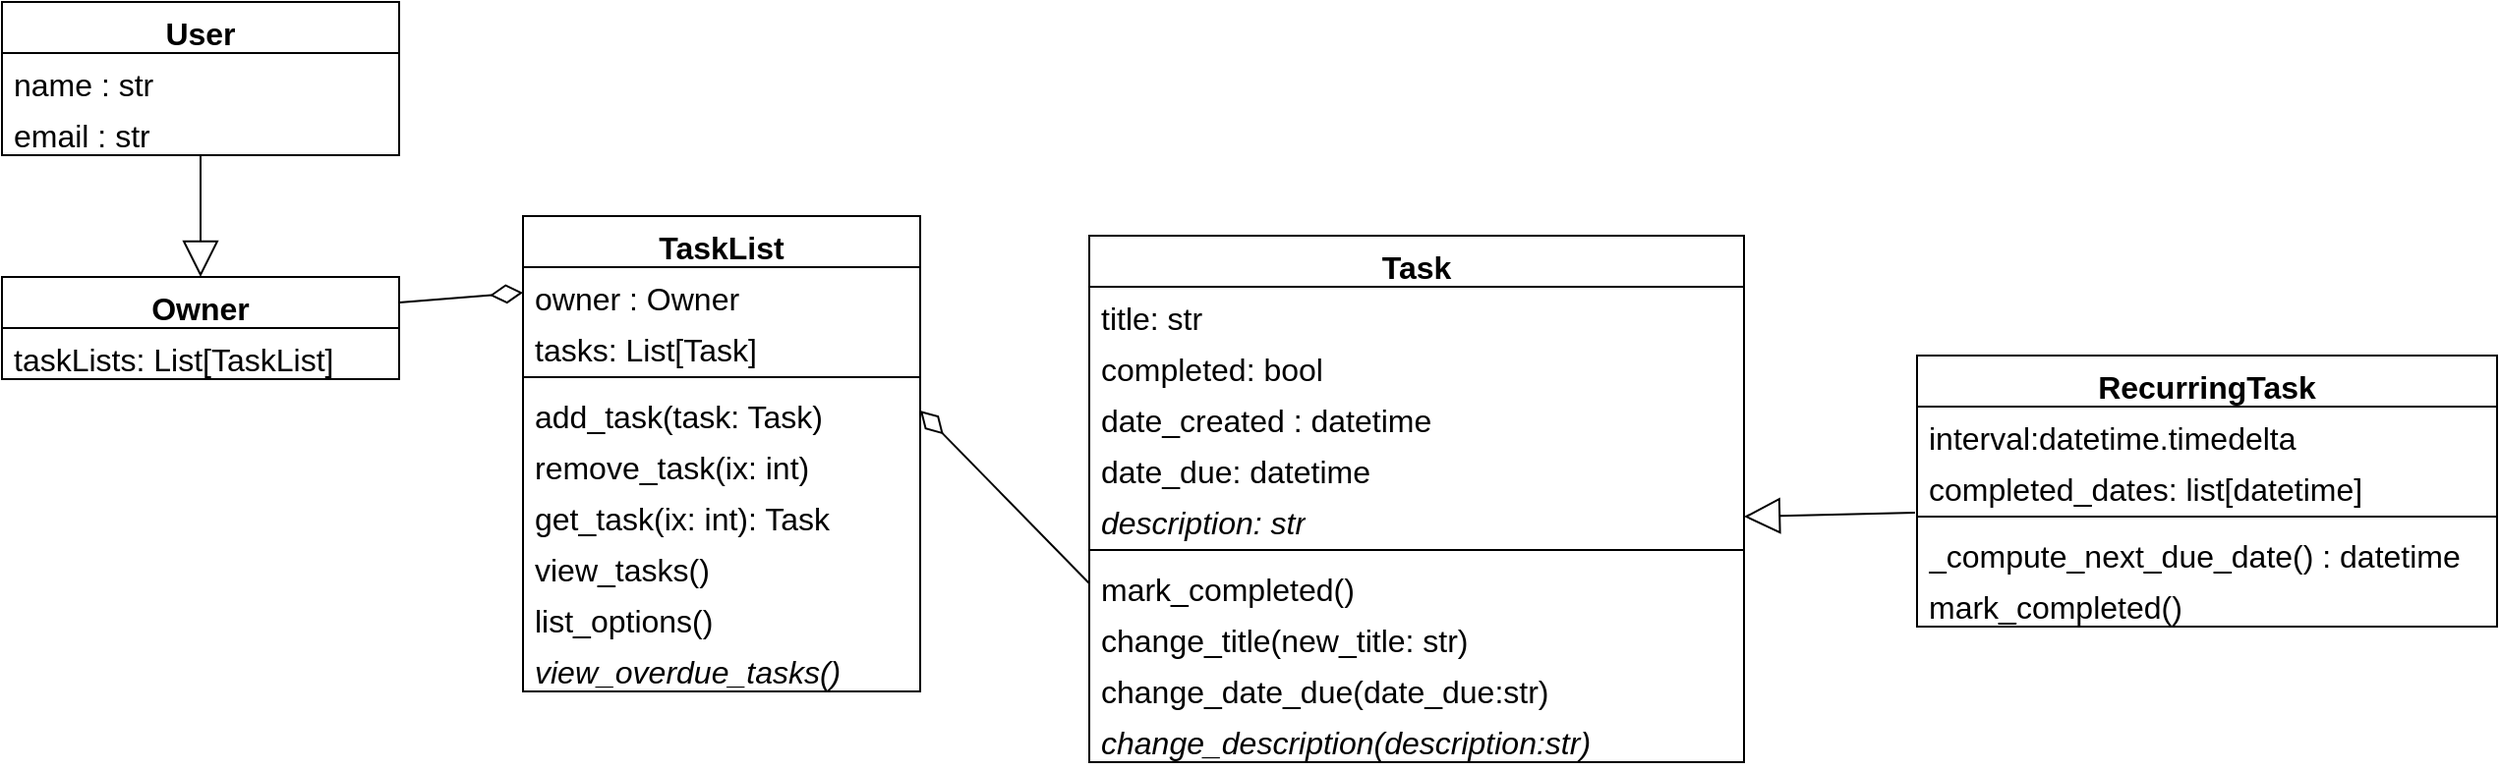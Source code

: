 <mxfile version="24.8.4">
  <diagram id="C5RBs43oDa-KdzZeNtuy" name="Page-1">
    <mxGraphModel dx="1800" dy="-84" grid="0" gridSize="10" guides="1" tooltips="1" connect="1" arrows="1" fold="1" page="0" pageScale="1" pageWidth="827" pageHeight="1169" math="0" shadow="0">
      <root>
        <mxCell id="WIyWlLk6GJQsqaUBKTNV-0" />
        <mxCell id="WIyWlLk6GJQsqaUBKTNV-1" parent="WIyWlLk6GJQsqaUBKTNV-0" />
        <mxCell id="kNEA0vSJ6BDrbxSM3Q6F-56" value="TaskList" style="swimlane;fontStyle=1;align=center;verticalAlign=top;childLayout=stackLayout;horizontal=1;startSize=26;horizontalStack=0;resizeParent=1;resizeParentMax=0;resizeLast=0;collapsible=1;marginBottom=0;whiteSpace=wrap;html=1;fontSize=16;" parent="WIyWlLk6GJQsqaUBKTNV-1" vertex="1">
          <mxGeometry x="68" y="1187" width="202" height="242" as="geometry" />
        </mxCell>
        <mxCell id="kNEA0vSJ6BDrbxSM3Q6F-57" value="&lt;div&gt;owner : Owner&lt;/div&gt;" style="text;strokeColor=none;fillColor=none;align=left;verticalAlign=top;spacingLeft=4;spacingRight=4;overflow=hidden;rotatable=0;points=[[0,0.5],[1,0.5]];portConstraint=eastwest;whiteSpace=wrap;html=1;fontSize=16;" parent="kNEA0vSJ6BDrbxSM3Q6F-56" vertex="1">
          <mxGeometry y="26" width="202" height="26" as="geometry" />
        </mxCell>
        <mxCell id="kNEA0vSJ6BDrbxSM3Q6F-58" value="tasks: List[Task]" style="text;strokeColor=none;fillColor=none;align=left;verticalAlign=top;spacingLeft=4;spacingRight=4;overflow=hidden;rotatable=0;points=[[0,0.5],[1,0.5]];portConstraint=eastwest;whiteSpace=wrap;html=1;fontSize=16;" parent="kNEA0vSJ6BDrbxSM3Q6F-56" vertex="1">
          <mxGeometry y="52" width="202" height="26" as="geometry" />
        </mxCell>
        <mxCell id="kNEA0vSJ6BDrbxSM3Q6F-59" value="" style="line;strokeWidth=1;fillColor=none;align=left;verticalAlign=middle;spacingTop=-1;spacingLeft=3;spacingRight=3;rotatable=0;labelPosition=right;points=[];portConstraint=eastwest;strokeColor=inherit;fontSize=16;" parent="kNEA0vSJ6BDrbxSM3Q6F-56" vertex="1">
          <mxGeometry y="78" width="202" height="8" as="geometry" />
        </mxCell>
        <mxCell id="kNEA0vSJ6BDrbxSM3Q6F-60" value="add_task(task: Task)" style="text;strokeColor=none;fillColor=none;align=left;verticalAlign=top;spacingLeft=4;spacingRight=4;overflow=hidden;rotatable=0;points=[[0,0.5],[1,0.5]];portConstraint=eastwest;whiteSpace=wrap;html=1;fontSize=16;" parent="kNEA0vSJ6BDrbxSM3Q6F-56" vertex="1">
          <mxGeometry y="86" width="202" height="26" as="geometry" />
        </mxCell>
        <mxCell id="kNEA0vSJ6BDrbxSM3Q6F-61" value="remove_task(ix: int)" style="text;strokeColor=none;fillColor=none;align=left;verticalAlign=top;spacingLeft=4;spacingRight=4;overflow=hidden;rotatable=0;points=[[0,0.5],[1,0.5]];portConstraint=eastwest;whiteSpace=wrap;html=1;fontSize=16;" parent="kNEA0vSJ6BDrbxSM3Q6F-56" vertex="1">
          <mxGeometry y="112" width="202" height="26" as="geometry" />
        </mxCell>
        <mxCell id="kNEA0vSJ6BDrbxSM3Q6F-96" value="get_task(ix: int): Task" style="text;strokeColor=none;fillColor=none;align=left;verticalAlign=top;spacingLeft=4;spacingRight=4;overflow=hidden;rotatable=0;points=[[0,0.5],[1,0.5]];portConstraint=eastwest;whiteSpace=wrap;html=1;fontSize=16;" parent="kNEA0vSJ6BDrbxSM3Q6F-56" vertex="1">
          <mxGeometry y="138" width="202" height="26" as="geometry" />
        </mxCell>
        <mxCell id="kNEA0vSJ6BDrbxSM3Q6F-62" value="view_tasks()" style="text;strokeColor=none;fillColor=none;align=left;verticalAlign=top;spacingLeft=4;spacingRight=4;overflow=hidden;rotatable=0;points=[[0,0.5],[1,0.5]];portConstraint=eastwest;whiteSpace=wrap;html=1;fontSize=16;" parent="kNEA0vSJ6BDrbxSM3Q6F-56" vertex="1">
          <mxGeometry y="164" width="202" height="26" as="geometry" />
        </mxCell>
        <mxCell id="kNEA0vSJ6BDrbxSM3Q6F-63" value="list_options()" style="text;strokeColor=none;fillColor=none;align=left;verticalAlign=top;spacingLeft=4;spacingRight=4;overflow=hidden;rotatable=0;points=[[0,0.5],[1,0.5]];portConstraint=eastwest;whiteSpace=wrap;html=1;fontSize=16;" parent="kNEA0vSJ6BDrbxSM3Q6F-56" vertex="1">
          <mxGeometry y="190" width="202" height="26" as="geometry" />
        </mxCell>
        <mxCell id="kNEA0vSJ6BDrbxSM3Q6F-64" value="&lt;font color=&quot;#000000&quot;&gt;&lt;i&gt;view_overdue_tasks()&lt;/i&gt;&lt;/font&gt;" style="text;strokeColor=none;fillColor=none;align=left;verticalAlign=top;spacingLeft=4;spacingRight=4;overflow=hidden;rotatable=0;points=[[0,0.5],[1,0.5]];portConstraint=eastwest;whiteSpace=wrap;html=1;fontSize=16;fontColor=#CC0000;fontStyle=2" parent="kNEA0vSJ6BDrbxSM3Q6F-56" vertex="1">
          <mxGeometry y="216" width="202" height="26" as="geometry" />
        </mxCell>
        <mxCell id="kNEA0vSJ6BDrbxSM3Q6F-65" value="" style="endArrow=none;html=1;endSize=12;startArrow=diamondThin;startSize=14;startFill=0;align=left;verticalAlign=bottom;rounded=0;fontSize=12;exitX=1;exitY=0.5;exitDx=0;exitDy=0;entryX=0;entryY=0.5;entryDx=0;entryDy=0;endFill=0;" parent="WIyWlLk6GJQsqaUBKTNV-1" source="kNEA0vSJ6BDrbxSM3Q6F-60" target="kNEA0vSJ6BDrbxSM3Q6F-73" edge="1">
          <mxGeometry x="-1" y="3" relative="1" as="geometry">
            <mxPoint x="448" y="1471" as="sourcePoint" />
            <mxPoint x="378" y="1285" as="targetPoint" />
          </mxGeometry>
        </mxCell>
        <mxCell id="kNEA0vSJ6BDrbxSM3Q6F-66" value="Task" style="swimlane;fontStyle=1;align=center;verticalAlign=top;childLayout=stackLayout;horizontal=1;startSize=26;horizontalStack=0;resizeParent=1;resizeParentMax=0;resizeLast=0;collapsible=1;marginBottom=0;whiteSpace=wrap;html=1;fontSize=16;" parent="WIyWlLk6GJQsqaUBKTNV-1" vertex="1">
          <mxGeometry x="356" y="1197" width="333" height="268" as="geometry" />
        </mxCell>
        <mxCell id="kNEA0vSJ6BDrbxSM3Q6F-67" value="title: str" style="text;strokeColor=none;fillColor=none;align=left;verticalAlign=top;spacingLeft=4;spacingRight=4;overflow=hidden;rotatable=0;points=[[0,0.5],[1,0.5]];portConstraint=eastwest;whiteSpace=wrap;html=1;fontSize=16;" parent="kNEA0vSJ6BDrbxSM3Q6F-66" vertex="1">
          <mxGeometry y="26" width="333" height="26" as="geometry" />
        </mxCell>
        <mxCell id="kNEA0vSJ6BDrbxSM3Q6F-68" value="completed: bool" style="text;strokeColor=none;fillColor=none;align=left;verticalAlign=top;spacingLeft=4;spacingRight=4;overflow=hidden;rotatable=0;points=[[0,0.5],[1,0.5]];portConstraint=eastwest;whiteSpace=wrap;html=1;fontSize=16;" parent="kNEA0vSJ6BDrbxSM3Q6F-66" vertex="1">
          <mxGeometry y="52" width="333" height="26" as="geometry" />
        </mxCell>
        <mxCell id="kNEA0vSJ6BDrbxSM3Q6F-69" value="date_created : datetime" style="text;strokeColor=none;fillColor=none;align=left;verticalAlign=top;spacingLeft=4;spacingRight=4;overflow=hidden;rotatable=0;points=[[0,0.5],[1,0.5]];portConstraint=eastwest;whiteSpace=wrap;html=1;fontSize=16;" parent="kNEA0vSJ6BDrbxSM3Q6F-66" vertex="1">
          <mxGeometry y="78" width="333" height="26" as="geometry" />
        </mxCell>
        <mxCell id="kNEA0vSJ6BDrbxSM3Q6F-70" value="date_due: datetime" style="text;strokeColor=none;fillColor=none;align=left;verticalAlign=top;spacingLeft=4;spacingRight=4;overflow=hidden;rotatable=0;points=[[0,0.5],[1,0.5]];portConstraint=eastwest;whiteSpace=wrap;html=1;fontSize=16;" parent="kNEA0vSJ6BDrbxSM3Q6F-66" vertex="1">
          <mxGeometry y="104" width="333" height="26" as="geometry" />
        </mxCell>
        <mxCell id="kNEA0vSJ6BDrbxSM3Q6F-71" value="&lt;font color=&quot;#000000&quot;&gt;&lt;span&gt;description: str&lt;/span&gt;&lt;/font&gt;" style="text;strokeColor=none;fillColor=none;align=left;verticalAlign=top;spacingLeft=4;spacingRight=4;overflow=hidden;rotatable=0;points=[[0,0.5],[1,0.5]];portConstraint=eastwest;whiteSpace=wrap;html=1;fontSize=16;fontStyle=2;fontColor=#3333FF;" parent="kNEA0vSJ6BDrbxSM3Q6F-66" vertex="1">
          <mxGeometry y="130" width="333" height="26" as="geometry" />
        </mxCell>
        <mxCell id="kNEA0vSJ6BDrbxSM3Q6F-72" value="" style="line;strokeWidth=1;fillColor=none;align=left;verticalAlign=middle;spacingTop=-1;spacingLeft=3;spacingRight=3;rotatable=0;labelPosition=right;points=[];portConstraint=eastwest;strokeColor=inherit;fontSize=16;" parent="kNEA0vSJ6BDrbxSM3Q6F-66" vertex="1">
          <mxGeometry y="156" width="333" height="8" as="geometry" />
        </mxCell>
        <mxCell id="kNEA0vSJ6BDrbxSM3Q6F-73" value="mark_completed()" style="text;strokeColor=none;fillColor=none;align=left;verticalAlign=top;spacingLeft=4;spacingRight=4;overflow=hidden;rotatable=0;points=[[0,0.5],[1,0.5]];portConstraint=eastwest;whiteSpace=wrap;html=1;fontSize=16;" parent="kNEA0vSJ6BDrbxSM3Q6F-66" vertex="1">
          <mxGeometry y="164" width="333" height="26" as="geometry" />
        </mxCell>
        <mxCell id="kNEA0vSJ6BDrbxSM3Q6F-74" value="change_title(new_title: str)" style="text;strokeColor=none;fillColor=none;align=left;verticalAlign=top;spacingLeft=4;spacingRight=4;overflow=hidden;rotatable=0;points=[[0,0.5],[1,0.5]];portConstraint=eastwest;whiteSpace=wrap;html=1;fontSize=16;" parent="kNEA0vSJ6BDrbxSM3Q6F-66" vertex="1">
          <mxGeometry y="190" width="333" height="26" as="geometry" />
        </mxCell>
        <mxCell id="kNEA0vSJ6BDrbxSM3Q6F-75" value="change_date_due(date_due:str)" style="text;strokeColor=none;fillColor=none;align=left;verticalAlign=top;spacingLeft=4;spacingRight=4;overflow=hidden;rotatable=0;points=[[0,0.5],[1,0.5]];portConstraint=eastwest;whiteSpace=wrap;html=1;fontSize=16;" parent="kNEA0vSJ6BDrbxSM3Q6F-66" vertex="1">
          <mxGeometry y="216" width="333" height="26" as="geometry" />
        </mxCell>
        <mxCell id="kNEA0vSJ6BDrbxSM3Q6F-76" value="&lt;font color=&quot;#000000&quot;&gt;&lt;span&gt;change_description(description:str)&lt;/span&gt;&lt;/font&gt;" style="text;strokeColor=none;fillColor=none;align=left;verticalAlign=top;spacingLeft=4;spacingRight=4;overflow=hidden;rotatable=0;points=[[0,0.5],[1,0.5]];portConstraint=eastwest;whiteSpace=wrap;html=1;fontSize=16;fontStyle=2;fontColor=#3333FF;" parent="kNEA0vSJ6BDrbxSM3Q6F-66" vertex="1">
          <mxGeometry y="242" width="333" height="26" as="geometry" />
        </mxCell>
        <mxCell id="kNEA0vSJ6BDrbxSM3Q6F-78" value="" style="endArrow=block;endSize=16;endFill=0;html=1;rounded=0;entryX=1;entryY=0.5;entryDx=0;entryDy=0;" parent="WIyWlLk6GJQsqaUBKTNV-1" target="kNEA0vSJ6BDrbxSM3Q6F-71" edge="1">
          <mxGeometry width="160" relative="1" as="geometry">
            <mxPoint x="776" y="1338" as="sourcePoint" />
            <mxPoint x="569" y="1477" as="targetPoint" />
          </mxGeometry>
        </mxCell>
        <mxCell id="T_4Dy5yUgSlyB7lqCwEs-142" value="RecurringTask" style="swimlane;fontStyle=1;align=center;verticalAlign=top;childLayout=stackLayout;horizontal=1;startSize=26;horizontalStack=0;resizeParent=1;resizeParentMax=0;resizeLast=0;collapsible=1;marginBottom=0;whiteSpace=wrap;html=1;fontSize=16;" parent="WIyWlLk6GJQsqaUBKTNV-1" vertex="1">
          <mxGeometry x="777" y="1258" width="295" height="138" as="geometry" />
        </mxCell>
        <mxCell id="T_4Dy5yUgSlyB7lqCwEs-143" value="interval:datetime.timedelta" style="text;strokeColor=none;fillColor=none;align=left;verticalAlign=top;spacingLeft=4;spacingRight=4;overflow=hidden;rotatable=0;points=[[0,0.5],[1,0.5]];portConstraint=eastwest;whiteSpace=wrap;html=1;fontSize=16;" parent="T_4Dy5yUgSlyB7lqCwEs-142" vertex="1">
          <mxGeometry y="26" width="295" height="26" as="geometry" />
        </mxCell>
        <mxCell id="T_4Dy5yUgSlyB7lqCwEs-144" value="completed_dates: list[datetime]" style="text;strokeColor=none;fillColor=none;align=left;verticalAlign=top;spacingLeft=4;spacingRight=4;overflow=hidden;rotatable=0;points=[[0,0.5],[1,0.5]];portConstraint=eastwest;whiteSpace=wrap;html=1;fontSize=16;" parent="T_4Dy5yUgSlyB7lqCwEs-142" vertex="1">
          <mxGeometry y="52" width="295" height="26" as="geometry" />
        </mxCell>
        <mxCell id="T_4Dy5yUgSlyB7lqCwEs-145" value="" style="line;strokeWidth=1;fillColor=none;align=left;verticalAlign=middle;spacingTop=-1;spacingLeft=3;spacingRight=3;rotatable=0;labelPosition=right;points=[];portConstraint=eastwest;strokeColor=inherit;fontSize=16;" parent="T_4Dy5yUgSlyB7lqCwEs-142" vertex="1">
          <mxGeometry y="78" width="295" height="8" as="geometry" />
        </mxCell>
        <mxCell id="T_4Dy5yUgSlyB7lqCwEs-146" value="_compute_next_due_date() : datetime" style="text;strokeColor=none;fillColor=none;align=left;verticalAlign=top;spacingLeft=4;spacingRight=4;overflow=hidden;rotatable=0;points=[[0,0.5],[1,0.5]];portConstraint=eastwest;whiteSpace=wrap;html=1;fontSize=16;" parent="T_4Dy5yUgSlyB7lqCwEs-142" vertex="1">
          <mxGeometry y="86" width="295" height="26" as="geometry" />
        </mxCell>
        <mxCell id="T_4Dy5yUgSlyB7lqCwEs-147" value="mark_completed()" style="text;strokeColor=none;fillColor=none;align=left;verticalAlign=top;spacingLeft=4;spacingRight=4;overflow=hidden;rotatable=0;points=[[0,0.5],[1,0.5]];portConstraint=eastwest;whiteSpace=wrap;html=1;fontSize=16;" parent="T_4Dy5yUgSlyB7lqCwEs-142" vertex="1">
          <mxGeometry y="112" width="295" height="26" as="geometry" />
        </mxCell>
        <mxCell id="4oDO2_tG5mJ-l_NqZi8K-0" value="User" style="swimlane;fontStyle=1;align=center;verticalAlign=top;childLayout=stackLayout;horizontal=1;startSize=26;horizontalStack=0;resizeParent=1;resizeParentMax=0;resizeLast=0;collapsible=1;marginBottom=0;whiteSpace=wrap;html=1;fontSize=16;" vertex="1" parent="WIyWlLk6GJQsqaUBKTNV-1">
          <mxGeometry x="-197" y="1078" width="202" height="78" as="geometry" />
        </mxCell>
        <mxCell id="4oDO2_tG5mJ-l_NqZi8K-10" value="&lt;div&gt;name : str&lt;/div&gt;" style="text;strokeColor=none;fillColor=none;align=left;verticalAlign=top;spacingLeft=4;spacingRight=4;overflow=hidden;rotatable=0;points=[[0,0.5],[1,0.5]];portConstraint=eastwest;whiteSpace=wrap;html=1;fontSize=16;" vertex="1" parent="4oDO2_tG5mJ-l_NqZi8K-0">
          <mxGeometry y="26" width="202" height="26" as="geometry" />
        </mxCell>
        <mxCell id="4oDO2_tG5mJ-l_NqZi8K-1" value="&lt;div&gt;email&lt;span style=&quot;background-color: initial;&quot;&gt;&amp;nbsp;: str&lt;/span&gt;&lt;/div&gt;" style="text;strokeColor=none;fillColor=none;align=left;verticalAlign=top;spacingLeft=4;spacingRight=4;overflow=hidden;rotatable=0;points=[[0,0.5],[1,0.5]];portConstraint=eastwest;whiteSpace=wrap;html=1;fontSize=16;" vertex="1" parent="4oDO2_tG5mJ-l_NqZi8K-0">
          <mxGeometry y="52" width="202" height="26" as="geometry" />
        </mxCell>
        <mxCell id="4oDO2_tG5mJ-l_NqZi8K-11" value="Owner" style="swimlane;fontStyle=1;align=center;verticalAlign=top;childLayout=stackLayout;horizontal=1;startSize=26;horizontalStack=0;resizeParent=1;resizeParentMax=0;resizeLast=0;collapsible=1;marginBottom=0;whiteSpace=wrap;html=1;fontSize=16;" vertex="1" parent="WIyWlLk6GJQsqaUBKTNV-1">
          <mxGeometry x="-197" y="1218" width="202" height="52" as="geometry" />
        </mxCell>
        <mxCell id="4oDO2_tG5mJ-l_NqZi8K-2" value="taskLists: List[TaskList]" style="text;strokeColor=none;fillColor=none;align=left;verticalAlign=top;spacingLeft=4;spacingRight=4;overflow=hidden;rotatable=0;points=[[0,0.5],[1,0.5]];portConstraint=eastwest;whiteSpace=wrap;html=1;fontSize=16;" vertex="1" parent="4oDO2_tG5mJ-l_NqZi8K-11">
          <mxGeometry y="26" width="202" height="26" as="geometry" />
        </mxCell>
        <mxCell id="4oDO2_tG5mJ-l_NqZi8K-15" value="" style="endArrow=block;endSize=16;endFill=0;html=1;rounded=0;entryX=0.5;entryY=0;entryDx=0;entryDy=0;" edge="1" parent="WIyWlLk6GJQsqaUBKTNV-1" source="4oDO2_tG5mJ-l_NqZi8K-0" target="4oDO2_tG5mJ-l_NqZi8K-11">
          <mxGeometry width="160" relative="1" as="geometry">
            <mxPoint x="-51" y="1328" as="sourcePoint" />
            <mxPoint x="-112" y="1203" as="targetPoint" />
          </mxGeometry>
        </mxCell>
        <mxCell id="4oDO2_tG5mJ-l_NqZi8K-16" value="" style="endArrow=none;html=1;endSize=12;startArrow=diamondThin;startSize=14;startFill=0;align=left;verticalAlign=bottom;rounded=0;fontSize=12;exitX=0;exitY=0.5;exitDx=0;exitDy=0;entryX=1;entryY=0.25;entryDx=0;entryDy=0;endFill=0;" edge="1" parent="WIyWlLk6GJQsqaUBKTNV-1" source="kNEA0vSJ6BDrbxSM3Q6F-57" target="4oDO2_tG5mJ-l_NqZi8K-11">
          <mxGeometry x="-1" y="3" relative="1" as="geometry">
            <mxPoint x="280" y="1296" as="sourcePoint" />
            <mxPoint x="366" y="1384" as="targetPoint" />
          </mxGeometry>
        </mxCell>
      </root>
    </mxGraphModel>
  </diagram>
</mxfile>
